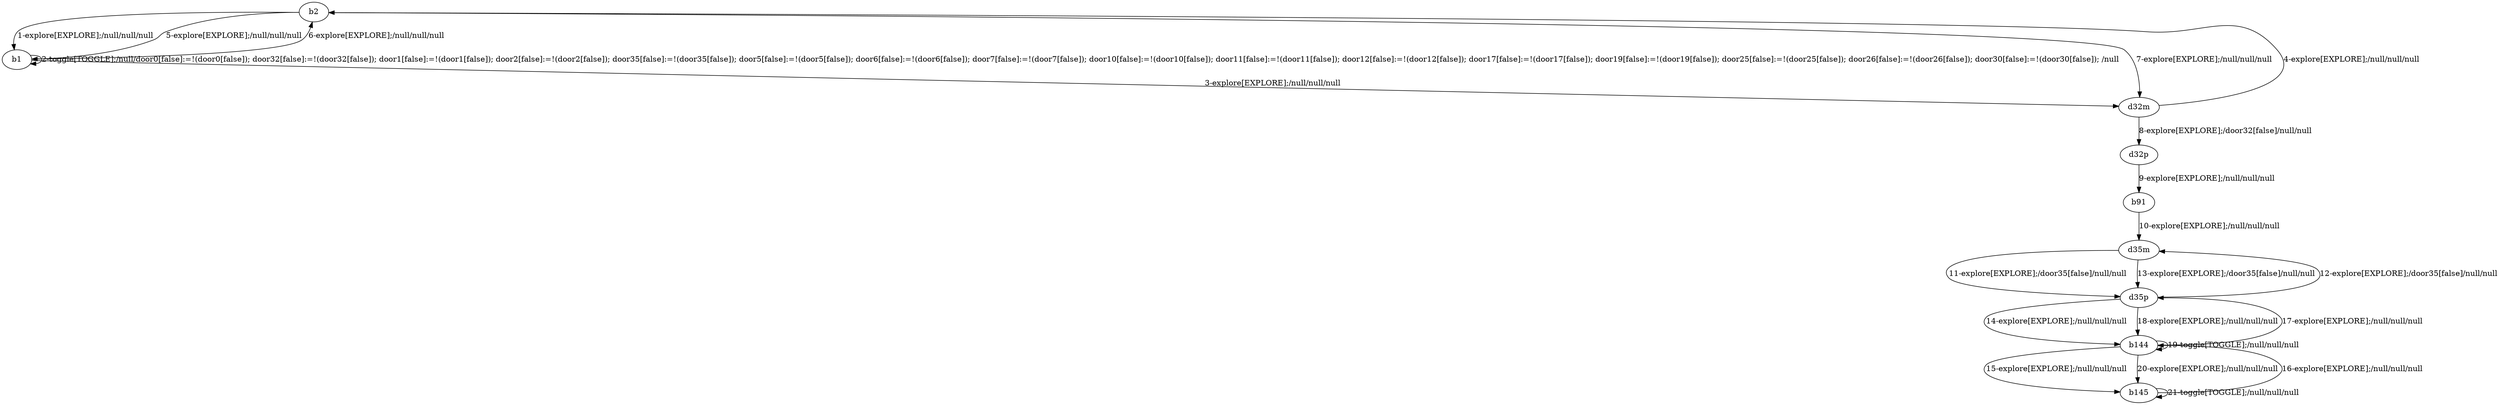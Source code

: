 # Total number of goals covered by this test: 7
# d35p --> b144
# d35p --> d35m
# b144 --> d35p
# b144 --> b144
# b145 --> b145
# b144 --> b145
# b145 --> b144

digraph g {
"b2" -> "b1" [label = "1-explore[EXPLORE];/null/null/null"];
"b1" -> "b1" [label = "2-toggle[TOGGLE];/null/door0[false]:=!(door0[false]); door32[false]:=!(door32[false]); door1[false]:=!(door1[false]); door2[false]:=!(door2[false]); door35[false]:=!(door35[false]); door5[false]:=!(door5[false]); door6[false]:=!(door6[false]); door7[false]:=!(door7[false]); door10[false]:=!(door10[false]); door11[false]:=!(door11[false]); door12[false]:=!(door12[false]); door17[false]:=!(door17[false]); door19[false]:=!(door19[false]); door25[false]:=!(door25[false]); door26[false]:=!(door26[false]); door30[false]:=!(door30[false]); /null"];
"b1" -> "d32m" [label = "3-explore[EXPLORE];/null/null/null"];
"d32m" -> "b2" [label = "4-explore[EXPLORE];/null/null/null"];
"b2" -> "b1" [label = "5-explore[EXPLORE];/null/null/null"];
"b1" -> "b2" [label = "6-explore[EXPLORE];/null/null/null"];
"b2" -> "d32m" [label = "7-explore[EXPLORE];/null/null/null"];
"d32m" -> "d32p" [label = "8-explore[EXPLORE];/door32[false]/null/null"];
"d32p" -> "b91" [label = "9-explore[EXPLORE];/null/null/null"];
"b91" -> "d35m" [label = "10-explore[EXPLORE];/null/null/null"];
"d35m" -> "d35p" [label = "11-explore[EXPLORE];/door35[false]/null/null"];
"d35p" -> "d35m" [label = "12-explore[EXPLORE];/door35[false]/null/null"];
"d35m" -> "d35p" [label = "13-explore[EXPLORE];/door35[false]/null/null"];
"d35p" -> "b144" [label = "14-explore[EXPLORE];/null/null/null"];
"b144" -> "b145" [label = "15-explore[EXPLORE];/null/null/null"];
"b145" -> "b144" [label = "16-explore[EXPLORE];/null/null/null"];
"b144" -> "d35p" [label = "17-explore[EXPLORE];/null/null/null"];
"d35p" -> "b144" [label = "18-explore[EXPLORE];/null/null/null"];
"b144" -> "b144" [label = "19-toggle[TOGGLE];/null/null/null"];
"b144" -> "b145" [label = "20-explore[EXPLORE];/null/null/null"];
"b145" -> "b145" [label = "21-toggle[TOGGLE];/null/null/null"];
}